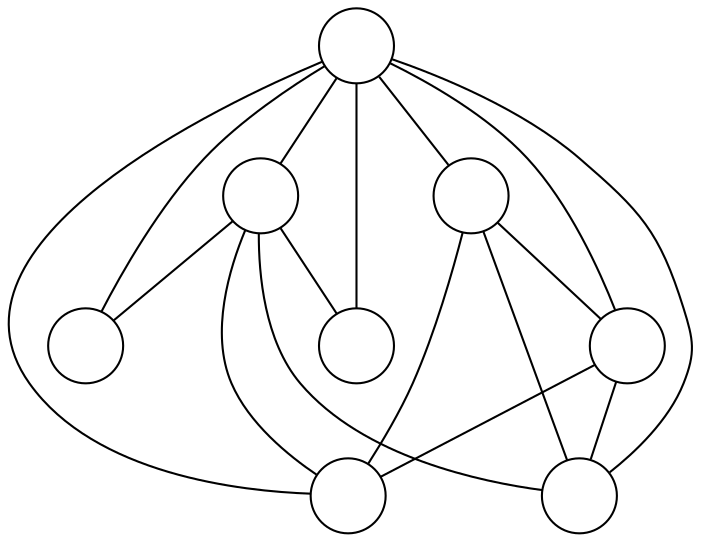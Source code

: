 graph G {
  node[label="", shape=circle]
  0;
  1;
  2;
  3;
  4;
  5;
  6;
  7;
  4 -- 0;
  4 -- 1;
  5 -- 0;
  5 -- 1;
  5 -- 4;
  6 -- 0;
  6 -- 1;
  6 -- 2;
  6 -- 3;
  7 -- 0;
  7 -- 1;
  7 -- 2;
  7 -- 3;
  7 -- 4;
  7 -- 5;
  7 -- 6;
}
